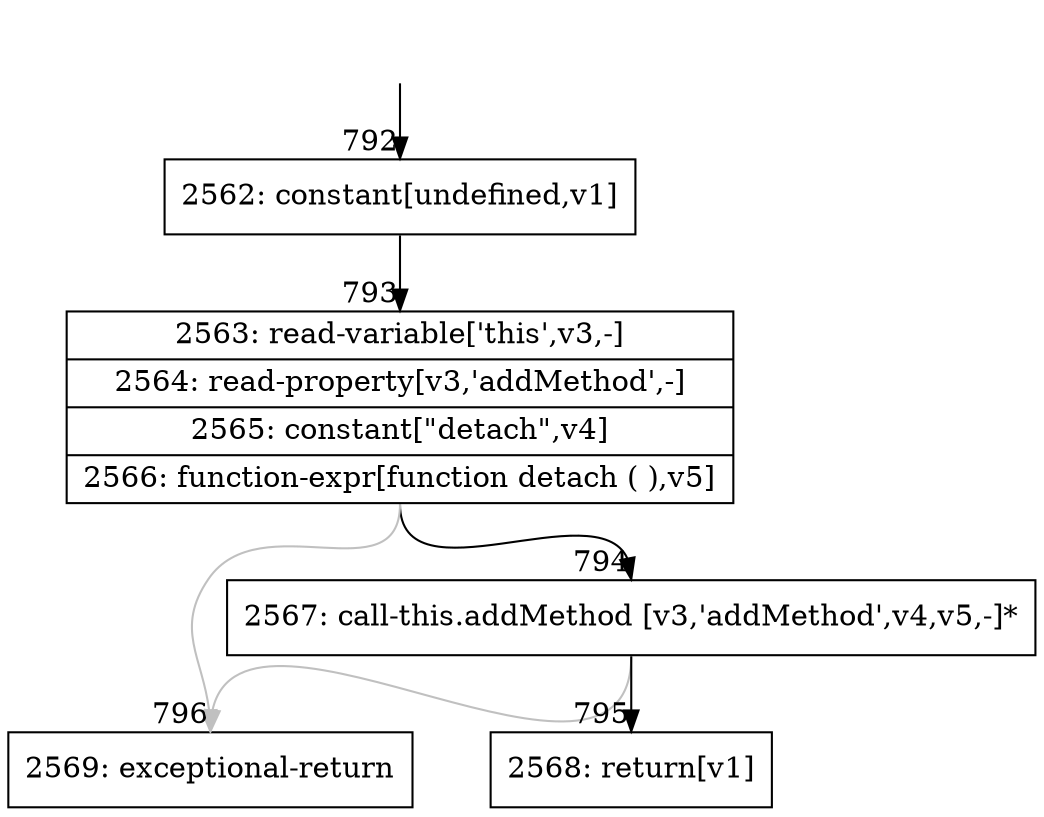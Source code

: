 digraph {
rankdir="TD"
BB_entry86[shape=none,label=""];
BB_entry86 -> BB792 [tailport=s, headport=n, headlabel="    792"]
BB792 [shape=record label="{2562: constant[undefined,v1]}" ] 
BB792 -> BB793 [tailport=s, headport=n, headlabel="      793"]
BB793 [shape=record label="{2563: read-variable['this',v3,-]|2564: read-property[v3,'addMethod',-]|2565: constant[\"detach\",v4]|2566: function-expr[function detach ( ),v5]}" ] 
BB793 -> BB794 [tailport=s, headport=n, headlabel="      794"]
BB793 -> BB796 [tailport=s, headport=n, color=gray, headlabel="      796"]
BB794 [shape=record label="{2567: call-this.addMethod [v3,'addMethod',v4,v5,-]*}" ] 
BB794 -> BB795 [tailport=s, headport=n, headlabel="      795"]
BB794 -> BB796 [tailport=s, headport=n, color=gray]
BB795 [shape=record label="{2568: return[v1]}" ] 
BB796 [shape=record label="{2569: exceptional-return}" ] 
//#$~ 829
}
